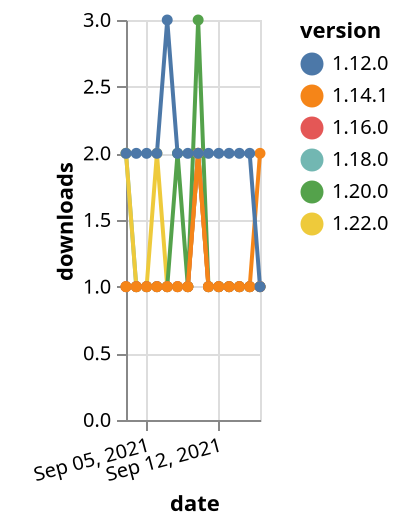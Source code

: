 {"$schema": "https://vega.github.io/schema/vega-lite/v5.json", "description": "A simple bar chart with embedded data.", "data": {"values": [{"date": "2021-09-03", "total": 174, "delta": 2, "version": "1.18.0"}, {"date": "2021-09-04", "total": 175, "delta": 1, "version": "1.18.0"}, {"date": "2021-09-05", "total": 176, "delta": 1, "version": "1.18.0"}, {"date": "2021-09-06", "total": 177, "delta": 1, "version": "1.18.0"}, {"date": "2021-09-07", "total": 178, "delta": 1, "version": "1.18.0"}, {"date": "2021-09-08", "total": 179, "delta": 1, "version": "1.18.0"}, {"date": "2021-09-09", "total": 180, "delta": 1, "version": "1.18.0"}, {"date": "2021-09-10", "total": 182, "delta": 2, "version": "1.18.0"}, {"date": "2021-09-11", "total": 183, "delta": 1, "version": "1.18.0"}, {"date": "2021-09-12", "total": 184, "delta": 1, "version": "1.18.0"}, {"date": "2021-09-13", "total": 185, "delta": 1, "version": "1.18.0"}, {"date": "2021-09-14", "total": 186, "delta": 1, "version": "1.18.0"}, {"date": "2021-09-15", "total": 187, "delta": 1, "version": "1.18.0"}, {"date": "2021-09-16", "total": 188, "delta": 1, "version": "1.18.0"}, {"date": "2021-09-03", "total": 126, "delta": 2, "version": "1.22.0"}, {"date": "2021-09-04", "total": 127, "delta": 1, "version": "1.22.0"}, {"date": "2021-09-05", "total": 128, "delta": 1, "version": "1.22.0"}, {"date": "2021-09-06", "total": 130, "delta": 2, "version": "1.22.0"}, {"date": "2021-09-07", "total": 131, "delta": 1, "version": "1.22.0"}, {"date": "2021-09-08", "total": 132, "delta": 1, "version": "1.22.0"}, {"date": "2021-09-09", "total": 133, "delta": 1, "version": "1.22.0"}, {"date": "2021-09-10", "total": 135, "delta": 2, "version": "1.22.0"}, {"date": "2021-09-11", "total": 136, "delta": 1, "version": "1.22.0"}, {"date": "2021-09-12", "total": 137, "delta": 1, "version": "1.22.0"}, {"date": "2021-09-13", "total": 138, "delta": 1, "version": "1.22.0"}, {"date": "2021-09-14", "total": 139, "delta": 1, "version": "1.22.0"}, {"date": "2021-09-15", "total": 140, "delta": 1, "version": "1.22.0"}, {"date": "2021-09-16", "total": 141, "delta": 1, "version": "1.22.0"}, {"date": "2021-09-03", "total": 194, "delta": 1, "version": "1.20.0"}, {"date": "2021-09-04", "total": 195, "delta": 1, "version": "1.20.0"}, {"date": "2021-09-05", "total": 196, "delta": 1, "version": "1.20.0"}, {"date": "2021-09-06", "total": 197, "delta": 1, "version": "1.20.0"}, {"date": "2021-09-07", "total": 198, "delta": 1, "version": "1.20.0"}, {"date": "2021-09-08", "total": 200, "delta": 2, "version": "1.20.0"}, {"date": "2021-09-09", "total": 201, "delta": 1, "version": "1.20.0"}, {"date": "2021-09-10", "total": 204, "delta": 3, "version": "1.20.0"}, {"date": "2021-09-11", "total": 205, "delta": 1, "version": "1.20.0"}, {"date": "2021-09-12", "total": 206, "delta": 1, "version": "1.20.0"}, {"date": "2021-09-13", "total": 207, "delta": 1, "version": "1.20.0"}, {"date": "2021-09-14", "total": 208, "delta": 1, "version": "1.20.0"}, {"date": "2021-09-15", "total": 209, "delta": 1, "version": "1.20.0"}, {"date": "2021-09-16", "total": 210, "delta": 1, "version": "1.20.0"}, {"date": "2021-09-03", "total": 207, "delta": 1, "version": "1.16.0"}, {"date": "2021-09-04", "total": 208, "delta": 1, "version": "1.16.0"}, {"date": "2021-09-05", "total": 209, "delta": 1, "version": "1.16.0"}, {"date": "2021-09-06", "total": 210, "delta": 1, "version": "1.16.0"}, {"date": "2021-09-07", "total": 211, "delta": 1, "version": "1.16.0"}, {"date": "2021-09-08", "total": 212, "delta": 1, "version": "1.16.0"}, {"date": "2021-09-09", "total": 213, "delta": 1, "version": "1.16.0"}, {"date": "2021-09-10", "total": 215, "delta": 2, "version": "1.16.0"}, {"date": "2021-09-11", "total": 216, "delta": 1, "version": "1.16.0"}, {"date": "2021-09-12", "total": 217, "delta": 1, "version": "1.16.0"}, {"date": "2021-09-13", "total": 218, "delta": 1, "version": "1.16.0"}, {"date": "2021-09-14", "total": 219, "delta": 1, "version": "1.16.0"}, {"date": "2021-09-15", "total": 220, "delta": 1, "version": "1.16.0"}, {"date": "2021-09-16", "total": 221, "delta": 1, "version": "1.16.0"}, {"date": "2021-09-03", "total": 204, "delta": 1, "version": "1.14.1"}, {"date": "2021-09-04", "total": 205, "delta": 1, "version": "1.14.1"}, {"date": "2021-09-05", "total": 206, "delta": 1, "version": "1.14.1"}, {"date": "2021-09-06", "total": 207, "delta": 1, "version": "1.14.1"}, {"date": "2021-09-07", "total": 208, "delta": 1, "version": "1.14.1"}, {"date": "2021-09-08", "total": 209, "delta": 1, "version": "1.14.1"}, {"date": "2021-09-09", "total": 210, "delta": 1, "version": "1.14.1"}, {"date": "2021-09-10", "total": 212, "delta": 2, "version": "1.14.1"}, {"date": "2021-09-11", "total": 213, "delta": 1, "version": "1.14.1"}, {"date": "2021-09-12", "total": 214, "delta": 1, "version": "1.14.1"}, {"date": "2021-09-13", "total": 215, "delta": 1, "version": "1.14.1"}, {"date": "2021-09-14", "total": 216, "delta": 1, "version": "1.14.1"}, {"date": "2021-09-15", "total": 217, "delta": 1, "version": "1.14.1"}, {"date": "2021-09-16", "total": 219, "delta": 2, "version": "1.14.1"}, {"date": "2021-09-03", "total": 1917, "delta": 2, "version": "1.12.0"}, {"date": "2021-09-04", "total": 1919, "delta": 2, "version": "1.12.0"}, {"date": "2021-09-05", "total": 1921, "delta": 2, "version": "1.12.0"}, {"date": "2021-09-06", "total": 1923, "delta": 2, "version": "1.12.0"}, {"date": "2021-09-07", "total": 1926, "delta": 3, "version": "1.12.0"}, {"date": "2021-09-08", "total": 1928, "delta": 2, "version": "1.12.0"}, {"date": "2021-09-09", "total": 1930, "delta": 2, "version": "1.12.0"}, {"date": "2021-09-10", "total": 1932, "delta": 2, "version": "1.12.0"}, {"date": "2021-09-11", "total": 1934, "delta": 2, "version": "1.12.0"}, {"date": "2021-09-12", "total": 1936, "delta": 2, "version": "1.12.0"}, {"date": "2021-09-13", "total": 1938, "delta": 2, "version": "1.12.0"}, {"date": "2021-09-14", "total": 1940, "delta": 2, "version": "1.12.0"}, {"date": "2021-09-15", "total": 1942, "delta": 2, "version": "1.12.0"}, {"date": "2021-09-16", "total": 1943, "delta": 1, "version": "1.12.0"}]}, "width": "container", "mark": {"type": "line", "point": {"filled": true}}, "encoding": {"x": {"field": "date", "type": "temporal", "timeUnit": "yearmonthdate", "title": "date", "axis": {"labelAngle": -15}}, "y": {"field": "delta", "type": "quantitative", "title": "downloads"}, "color": {"field": "version", "type": "nominal"}, "tooltip": {"field": "delta"}}}